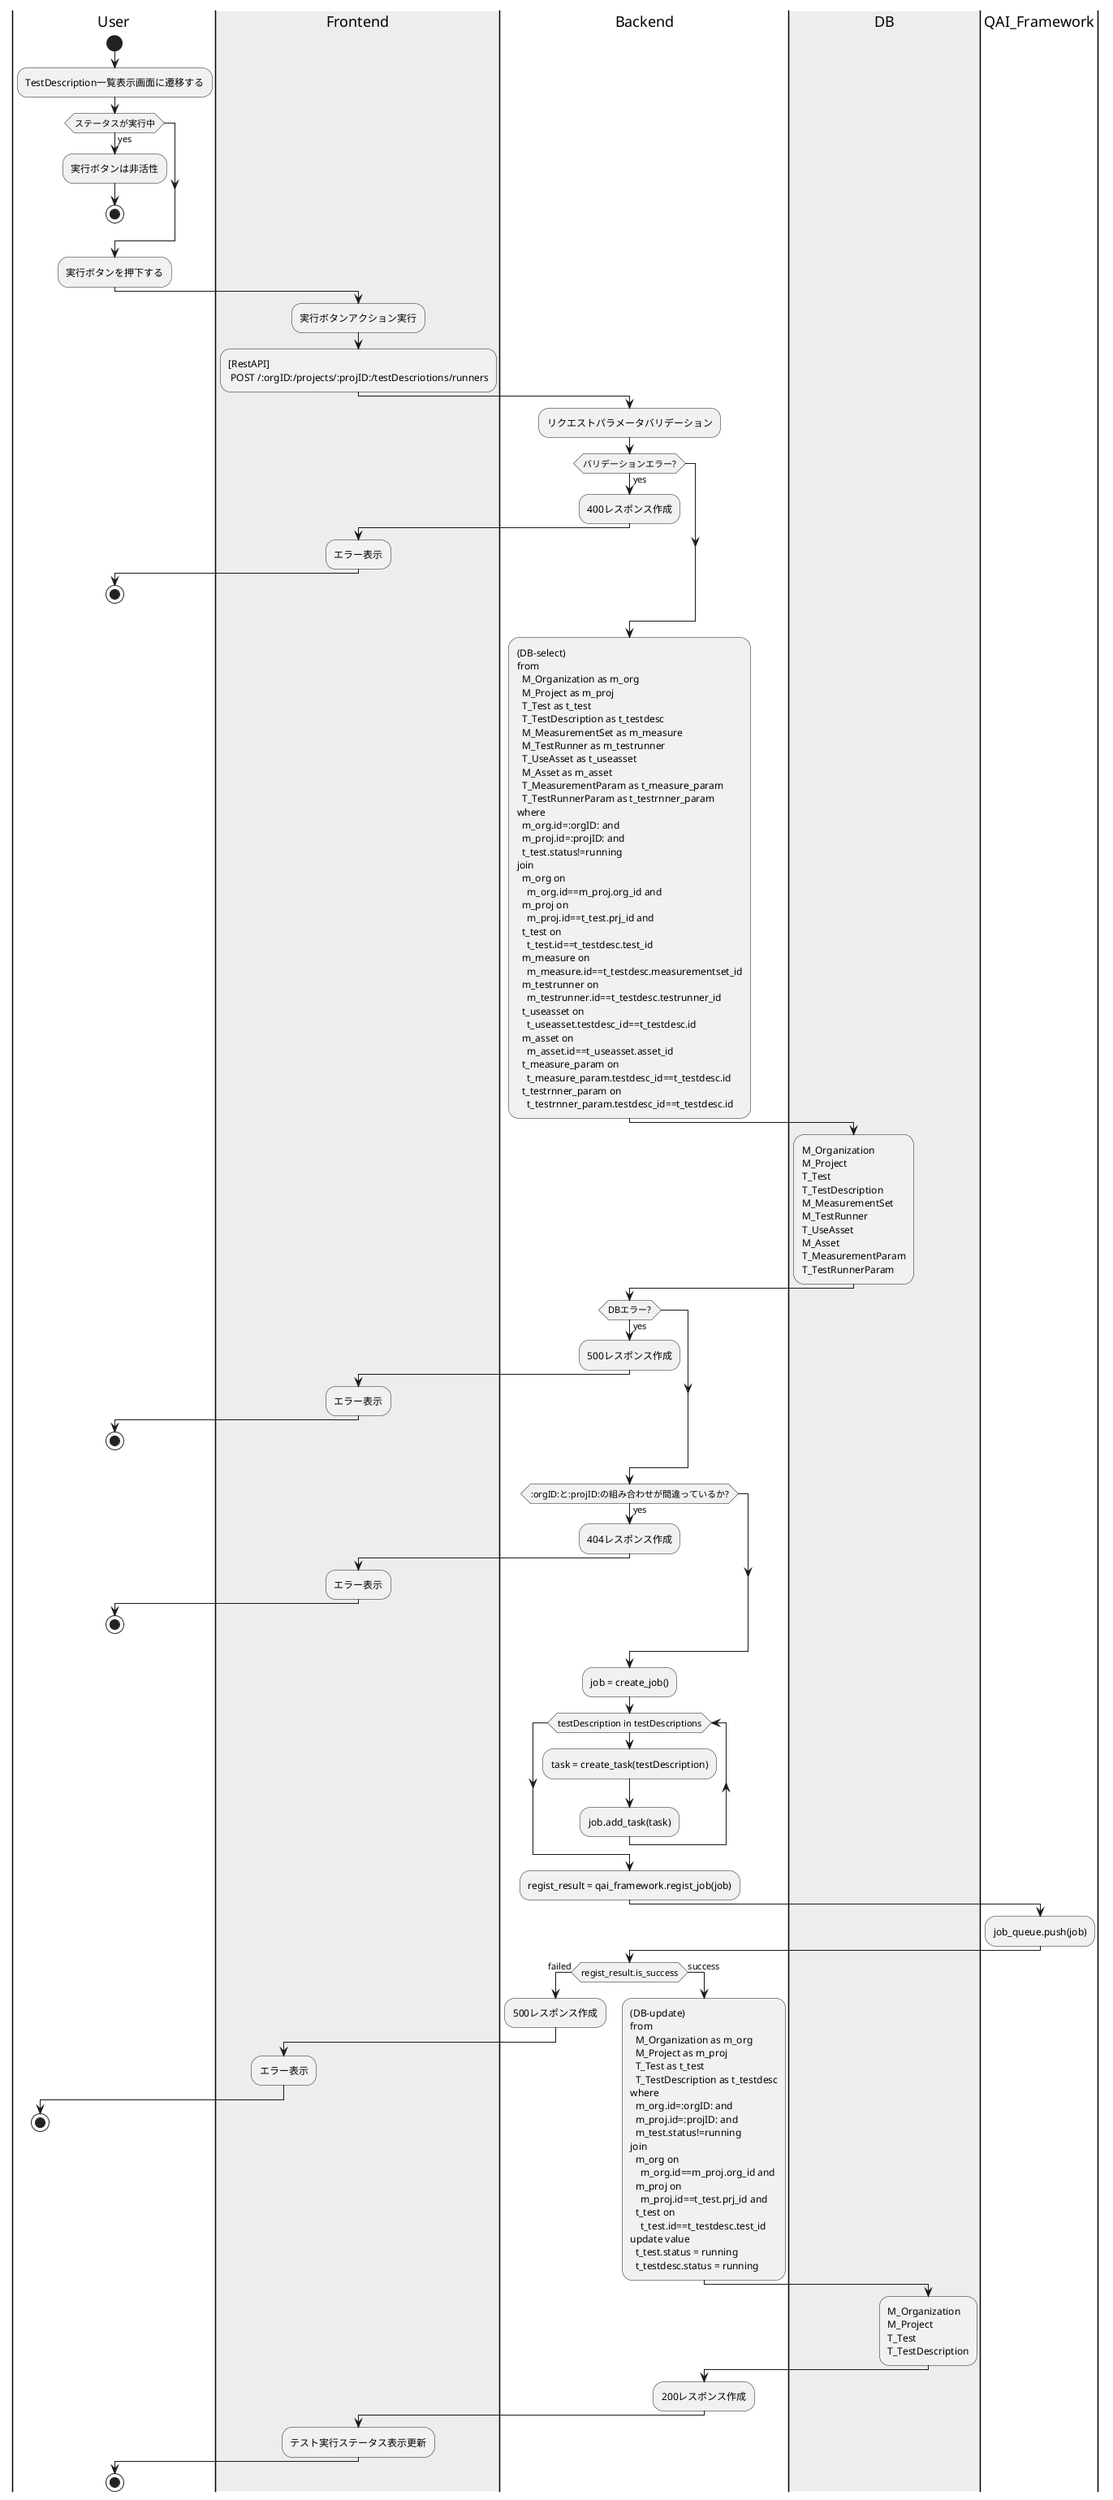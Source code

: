 @startuml TF2_Testbed

skinparam monochrome true

|User|
start
:TestDescription一覧表示画面に遷移する;
if (ステータスが実行中) then (yes)
  :実行ボタンは非活性;
  stop
endif

:実行ボタンを押下する;

|#AntiqueWhite|Frontend|
:実行ボタンアクション実行;
:[RestAPI]\n POST /:orgID:/projects/:projID:/testDescriotions/runners;

|Backend|
:リクエストパラメータバリデーション;
if (バリデーションエラー?) then (yes)
  :400レスポンス作成;
  |#AntiqueWhite|Frontend|
  :エラー表示;
  |User|
  stop
endif

|Backend|
:(DB-select) 
from
  M_Organization as m_org
  M_Project as m_proj
  T_Test as t_test 
  T_TestDescription as t_testdesc
  M_MeasurementSet as m_measure
  M_TestRunner as m_testrunner
  T_UseAsset as t_useasset
  M_Asset as m_asset
  T_MeasurementParam as t_measure_param
  T_TestRunnerParam as t_testrnner_param
where 
  m_org.id=:orgID: and
  m_proj.id=:projID: and
  t_test.status!=running
join
  m_org on 
    m_org.id==m_proj.org_id and
  m_proj on 
    m_proj.id==t_test.prj_id and
  t_test on 
    t_test.id==t_testdesc.test_id
  m_measure on 
    m_measure.id==t_testdesc.measurementset_id
  m_testrunner on 
    m_testrunner.id==t_testdesc.testrunner_id
  t_useasset on 
    t_useasset.testdesc_id==t_testdesc.id
  m_asset on 
    m_asset.id==t_useasset.asset_id
  t_measure_param on 
    t_measure_param.testdesc_id==t_testdesc.id
  t_testrnner_param on 
    t_testrnner_param.testdesc_id==t_testdesc.id;

|#AntiqueWhite|DB|
:M_Organization
M_Project
T_Test
T_TestDescription
M_MeasurementSet
M_TestRunner
T_UseAsset
M_Asset
T_MeasurementParam
T_TestRunnerParam;

|Backend|
if (DBエラー?) then (yes)
  :500レスポンス作成;
  |#AntiqueWhite|Frontend|
  :エラー表示;
  |User|
  stop
endif

|Backend|
if (:orgID:と:projID:の組み合わせが間違っているか?) then (yes)
  :404レスポンス作成;
  |#AntiqueWhite|Frontend|
  :エラー表示;
  |User|
  stop
endif

|Backend|
:job = create_job();
while (testDescription in testDescriptions)
  :task = create_task(testDescription);
  :job.add_task(task);
endwhile
:regist_result = qai_framework.regist_job(job);

|QAI_Framework|
:job_queue.push(job);

|Backend|
if (regist_result.is_success) then (failed)
  |Backend|
  :500レスポンス作成;
  |#AntiqueWhite|Frontend|
  :エラー表示;
  |User|
  stop
else (success)
  |Backend|
  :(DB-update) 
  from
    M_Organization as m_org
    M_Project as m_proj
    T_Test as t_test 
    T_TestDescription as t_testdesc
  where 
    m_org.id=:orgID: and
    m_proj.id=:projID: and
    m_test.status!=running
  join
    m_org on 
      m_org.id==m_proj.org_id and
    m_proj on 
      m_proj.id==t_test.prj_id and
    t_test on 
      t_test.id==t_testdesc.test_id
  update value
    t_test.status = running
    t_testdesc.status = running;

  |#AntiqueWhite|DB|
  :M_Organization
  M_Project
  T_Test
  T_TestDescription;

  |Backend|
  :200レスポンス作成;
endif

|#AntiqueWhite|Frontend|
:テスト実行ステータス表示更新;

|User|
stop

@enduml